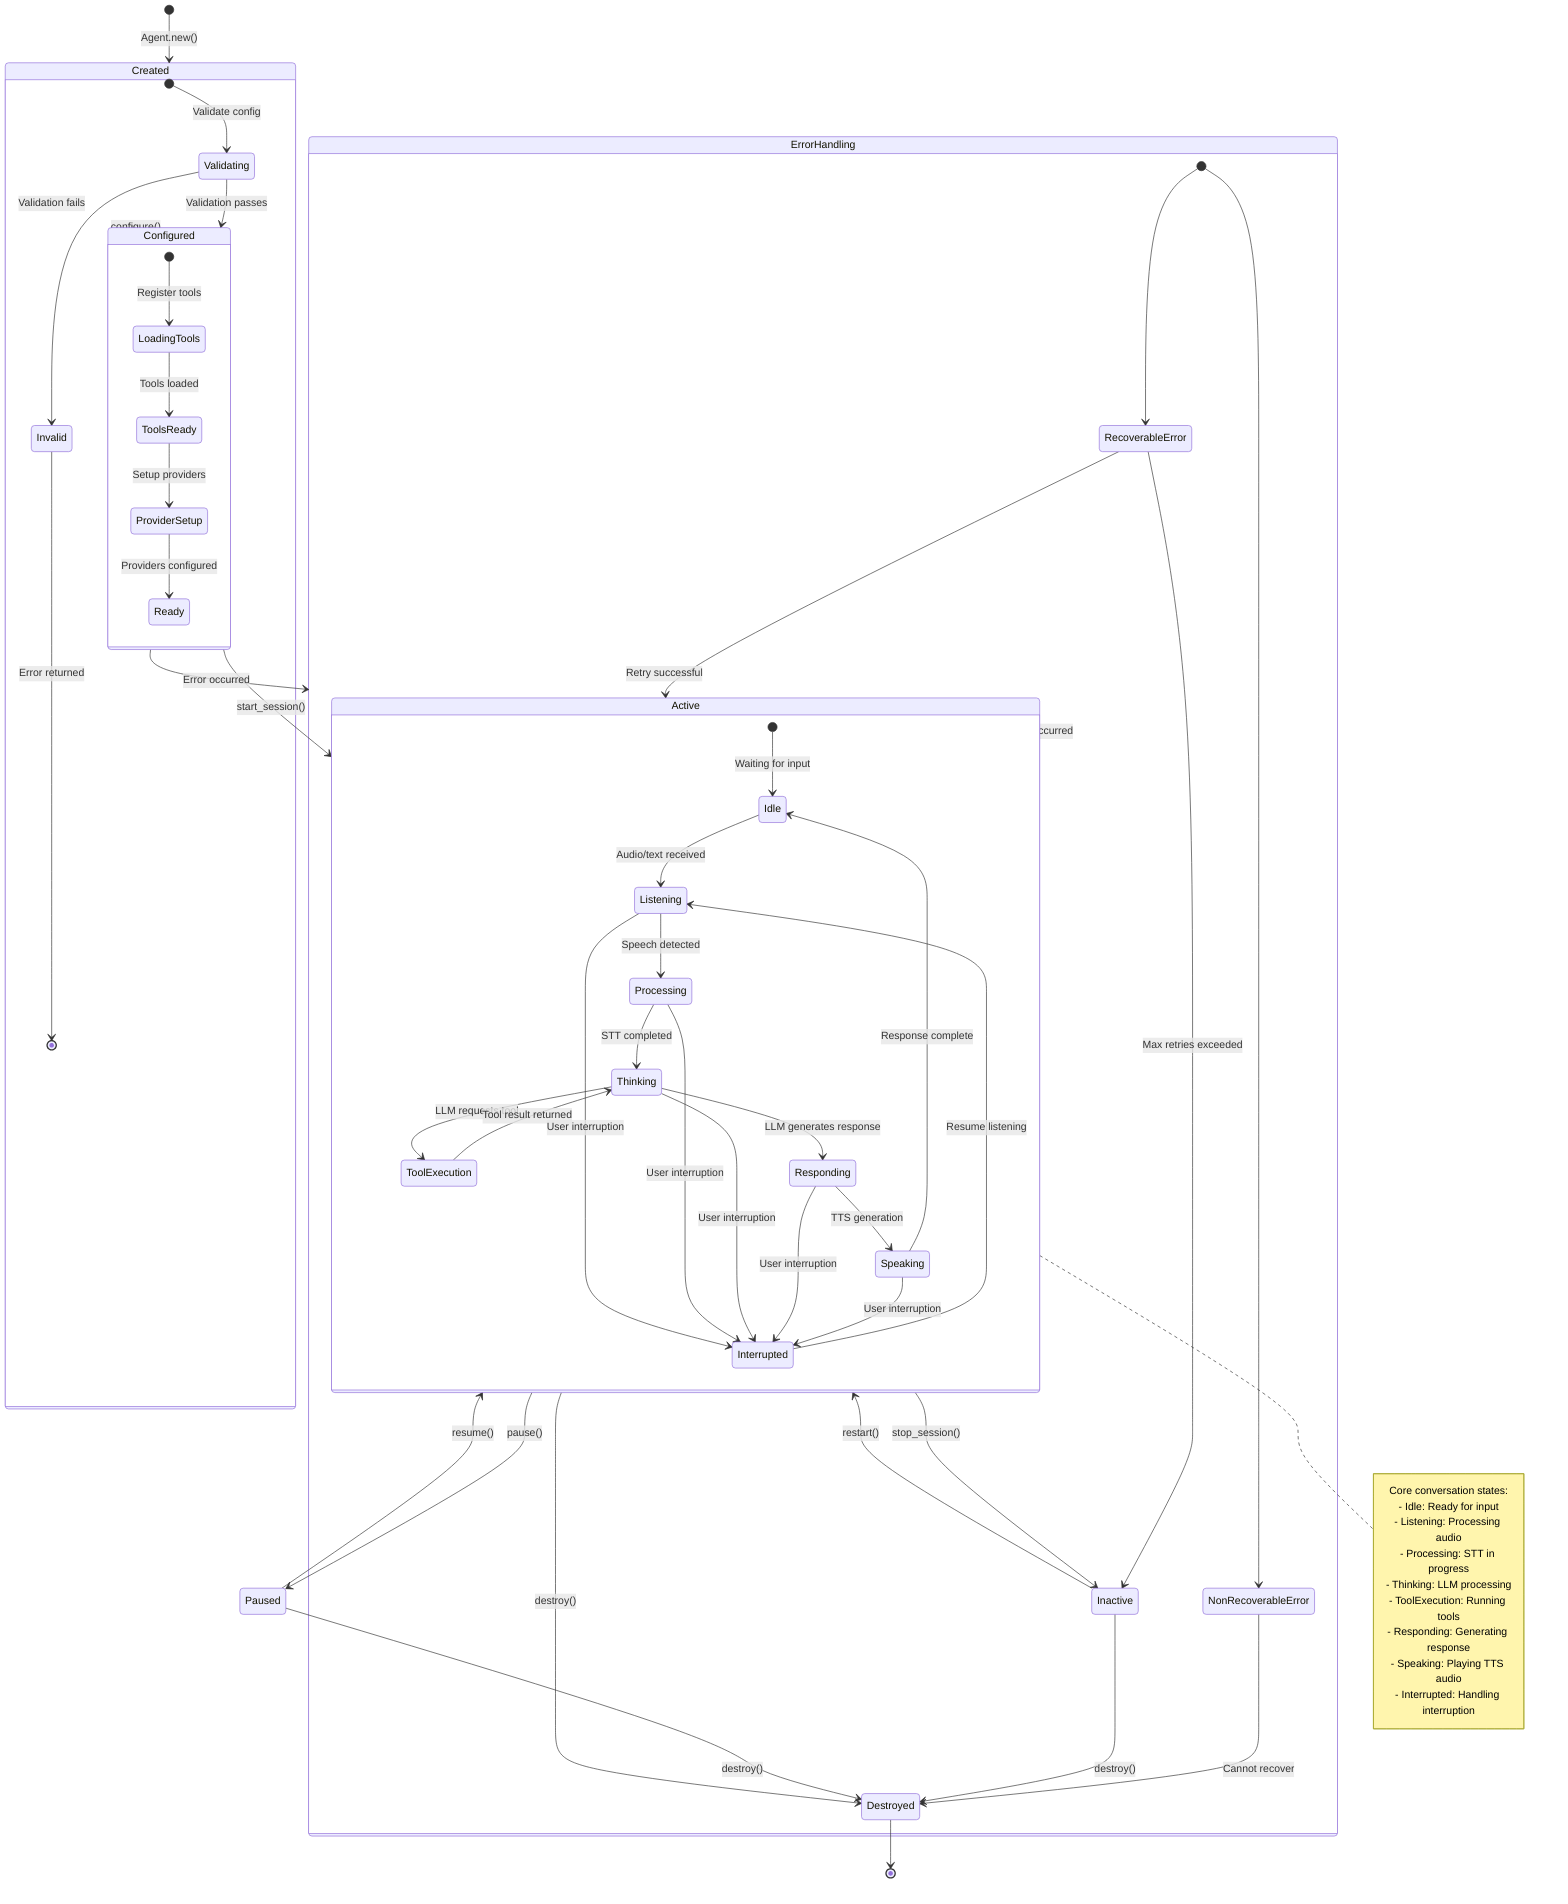 stateDiagram-v2
    [*] --> Created: Agent.new()

    state Created {
        [*] --> Validating: Validate config
        Validating --> Invalid: Validation fails
        Invalid --> [*]: Error returned
        Validating --> Configured: Validation passes
    }

    Created --> Configured: configure()

    state Configured {
        [*] --> LoadingTools: Register tools
        LoadingTools --> ToolsReady: Tools loaded
        ToolsReady --> ProviderSetup: Setup providers
        ProviderSetup --> Ready: Providers configured
    }

    Configured --> Active: start_session()

    state Active {
        [*] --> Idle: Waiting for input
        Idle --> Listening: Audio/text received
        Listening --> Processing: Speech detected
        Processing --> Thinking: STT completed
        Thinking --> ToolExecution: LLM requests tool
        Thinking --> Responding: LLM generates response
        ToolExecution --> Thinking: Tool result returned
        Responding --> Speaking: TTS generation
        Speaking --> Idle: Response complete

        Listening --> Interrupted: User interruption
        Processing --> Interrupted: User interruption
        Thinking --> Interrupted: User interruption
        Responding --> Interrupted: User interruption
        Speaking --> Interrupted: User interruption
        Interrupted --> Listening: Resume listening
    }

    Active --> Paused: pause()
    Paused --> Active: resume()
    Active --> Inactive: stop_session()
    Inactive --> Active: restart()

    state ErrorHandling {
        [*] --> RecoverableError
        [*] --> NonRecoverableError
        RecoverableError --> Active: Retry successful
        RecoverableError --> Inactive: Max retries exceeded
        NonRecoverableError --> Destroyed: Cannot recover
    }

    Active --> ErrorHandling: Error occurred
    Configured --> ErrorHandling: Error occurred

    Active --> Destroyed: destroy()
    Inactive --> Destroyed: destroy()
    Paused --> Destroyed: destroy()
    Destroyed --> [*]

    note right of Active
        Core conversation states:
        - Idle: Ready for input
        - Listening: Processing audio
        - Processing: STT in progress
        - Thinking: LLM processing
        - ToolExecution: Running tools
        - Responding: Generating response
        - Speaking: Playing TTS audio
        - Interrupted: Handling interruption
    end note